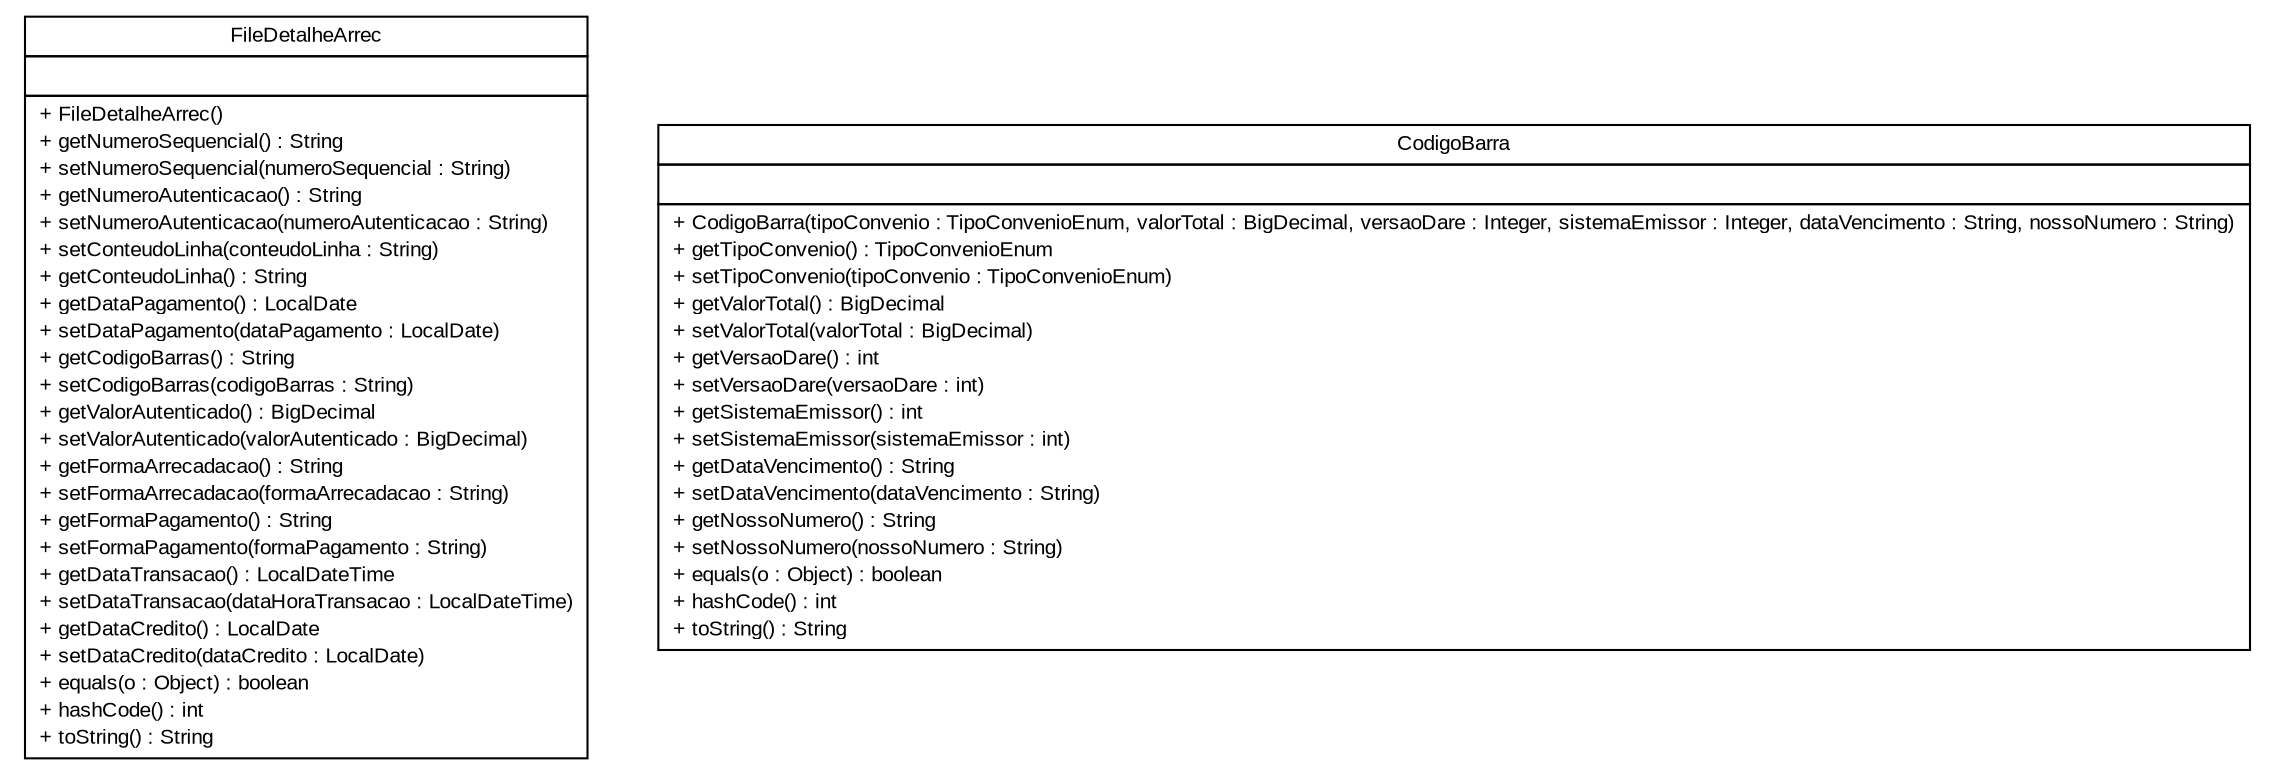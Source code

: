 #!/usr/local/bin/dot
#
# Class diagram 
# Generated by UMLGraph version R5_6 (http://www.umlgraph.org/)
#

digraph G {
	edge [fontname="arial",fontsize=10,labelfontname="arial",labelfontsize=10];
	node [fontname="arial",fontsize=10,shape=plaintext];
	nodesep=0.25;
	ranksep=0.5;
	// br.gov.to.sefaz.arr.processamento.domain.detalhe.arrecadacao.FileDetalheArrec
	c10347 [label=<<table title="br.gov.to.sefaz.arr.processamento.domain.detalhe.arrecadacao.FileDetalheArrec" border="0" cellborder="1" cellspacing="0" cellpadding="2" port="p" href="./FileDetalheArrec.html">
		<tr><td><table border="0" cellspacing="0" cellpadding="1">
<tr><td align="center" balign="center"> FileDetalheArrec </td></tr>
		</table></td></tr>
		<tr><td><table border="0" cellspacing="0" cellpadding="1">
<tr><td align="left" balign="left">  </td></tr>
		</table></td></tr>
		<tr><td><table border="0" cellspacing="0" cellpadding="1">
<tr><td align="left" balign="left"> + FileDetalheArrec() </td></tr>
<tr><td align="left" balign="left"> + getNumeroSequencial() : String </td></tr>
<tr><td align="left" balign="left"> + setNumeroSequencial(numeroSequencial : String) </td></tr>
<tr><td align="left" balign="left"> + getNumeroAutenticacao() : String </td></tr>
<tr><td align="left" balign="left"> + setNumeroAutenticacao(numeroAutenticacao : String) </td></tr>
<tr><td align="left" balign="left"> + setConteudoLinha(conteudoLinha : String) </td></tr>
<tr><td align="left" balign="left"> + getConteudoLinha() : String </td></tr>
<tr><td align="left" balign="left"> + getDataPagamento() : LocalDate </td></tr>
<tr><td align="left" balign="left"> + setDataPagamento(dataPagamento : LocalDate) </td></tr>
<tr><td align="left" balign="left"> + getCodigoBarras() : String </td></tr>
<tr><td align="left" balign="left"> + setCodigoBarras(codigoBarras : String) </td></tr>
<tr><td align="left" balign="left"> + getValorAutenticado() : BigDecimal </td></tr>
<tr><td align="left" balign="left"> + setValorAutenticado(valorAutenticado : BigDecimal) </td></tr>
<tr><td align="left" balign="left"> + getFormaArrecadacao() : String </td></tr>
<tr><td align="left" balign="left"> + setFormaArrecadacao(formaArrecadacao : String) </td></tr>
<tr><td align="left" balign="left"> + getFormaPagamento() : String </td></tr>
<tr><td align="left" balign="left"> + setFormaPagamento(formaPagamento : String) </td></tr>
<tr><td align="left" balign="left"> + getDataTransacao() : LocalDateTime </td></tr>
<tr><td align="left" balign="left"> + setDataTransacao(dataHoraTransacao : LocalDateTime) </td></tr>
<tr><td align="left" balign="left"> + getDataCredito() : LocalDate </td></tr>
<tr><td align="left" balign="left"> + setDataCredito(dataCredito : LocalDate) </td></tr>
<tr><td align="left" balign="left"> + equals(o : Object) : boolean </td></tr>
<tr><td align="left" balign="left"> + hashCode() : int </td></tr>
<tr><td align="left" balign="left"> + toString() : String </td></tr>
		</table></td></tr>
		</table>>, URL="./FileDetalheArrec.html", fontname="arial", fontcolor="black", fontsize=10.0];
	// br.gov.to.sefaz.arr.processamento.domain.detalhe.arrecadacao.CodigoBarra
	c10348 [label=<<table title="br.gov.to.sefaz.arr.processamento.domain.detalhe.arrecadacao.CodigoBarra" border="0" cellborder="1" cellspacing="0" cellpadding="2" port="p" href="./CodigoBarra.html">
		<tr><td><table border="0" cellspacing="0" cellpadding="1">
<tr><td align="center" balign="center"> CodigoBarra </td></tr>
		</table></td></tr>
		<tr><td><table border="0" cellspacing="0" cellpadding="1">
<tr><td align="left" balign="left">  </td></tr>
		</table></td></tr>
		<tr><td><table border="0" cellspacing="0" cellpadding="1">
<tr><td align="left" balign="left"> + CodigoBarra(tipoConvenio : TipoConvenioEnum, valorTotal : BigDecimal, versaoDare : Integer, sistemaEmissor : Integer, dataVencimento : String, nossoNumero : String) </td></tr>
<tr><td align="left" balign="left"> + getTipoConvenio() : TipoConvenioEnum </td></tr>
<tr><td align="left" balign="left"> + setTipoConvenio(tipoConvenio : TipoConvenioEnum) </td></tr>
<tr><td align="left" balign="left"> + getValorTotal() : BigDecimal </td></tr>
<tr><td align="left" balign="left"> + setValorTotal(valorTotal : BigDecimal) </td></tr>
<tr><td align="left" balign="left"> + getVersaoDare() : int </td></tr>
<tr><td align="left" balign="left"> + setVersaoDare(versaoDare : int) </td></tr>
<tr><td align="left" balign="left"> + getSistemaEmissor() : int </td></tr>
<tr><td align="left" balign="left"> + setSistemaEmissor(sistemaEmissor : int) </td></tr>
<tr><td align="left" balign="left"> + getDataVencimento() : String </td></tr>
<tr><td align="left" balign="left"> + setDataVencimento(dataVencimento : String) </td></tr>
<tr><td align="left" balign="left"> + getNossoNumero() : String </td></tr>
<tr><td align="left" balign="left"> + setNossoNumero(nossoNumero : String) </td></tr>
<tr><td align="left" balign="left"> + equals(o : Object) : boolean </td></tr>
<tr><td align="left" balign="left"> + hashCode() : int </td></tr>
<tr><td align="left" balign="left"> + toString() : String </td></tr>
		</table></td></tr>
		</table>>, URL="./CodigoBarra.html", fontname="arial", fontcolor="black", fontsize=10.0];
}

